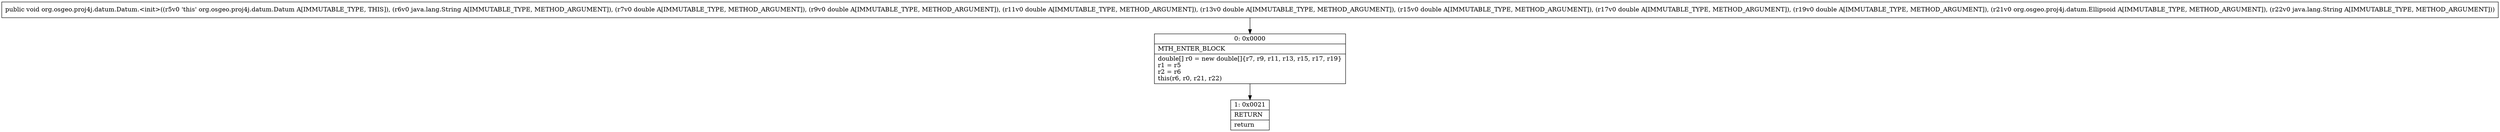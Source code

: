 digraph "CFG fororg.osgeo.proj4j.datum.Datum.\<init\>(Ljava\/lang\/String;DDDDDDDLorg\/osgeo\/proj4j\/datum\/Ellipsoid;Ljava\/lang\/String;)V" {
Node_0 [shape=record,label="{0\:\ 0x0000|MTH_ENTER_BLOCK\l|double[] r0 = new double[]\{r7, r9, r11, r13, r15, r17, r19\}\lr1 = r5\lr2 = r6\lthis(r6, r0, r21, r22)\l}"];
Node_1 [shape=record,label="{1\:\ 0x0021|RETURN\l|return\l}"];
MethodNode[shape=record,label="{public void org.osgeo.proj4j.datum.Datum.\<init\>((r5v0 'this' org.osgeo.proj4j.datum.Datum A[IMMUTABLE_TYPE, THIS]), (r6v0 java.lang.String A[IMMUTABLE_TYPE, METHOD_ARGUMENT]), (r7v0 double A[IMMUTABLE_TYPE, METHOD_ARGUMENT]), (r9v0 double A[IMMUTABLE_TYPE, METHOD_ARGUMENT]), (r11v0 double A[IMMUTABLE_TYPE, METHOD_ARGUMENT]), (r13v0 double A[IMMUTABLE_TYPE, METHOD_ARGUMENT]), (r15v0 double A[IMMUTABLE_TYPE, METHOD_ARGUMENT]), (r17v0 double A[IMMUTABLE_TYPE, METHOD_ARGUMENT]), (r19v0 double A[IMMUTABLE_TYPE, METHOD_ARGUMENT]), (r21v0 org.osgeo.proj4j.datum.Ellipsoid A[IMMUTABLE_TYPE, METHOD_ARGUMENT]), (r22v0 java.lang.String A[IMMUTABLE_TYPE, METHOD_ARGUMENT])) }"];
MethodNode -> Node_0;
Node_0 -> Node_1;
}

